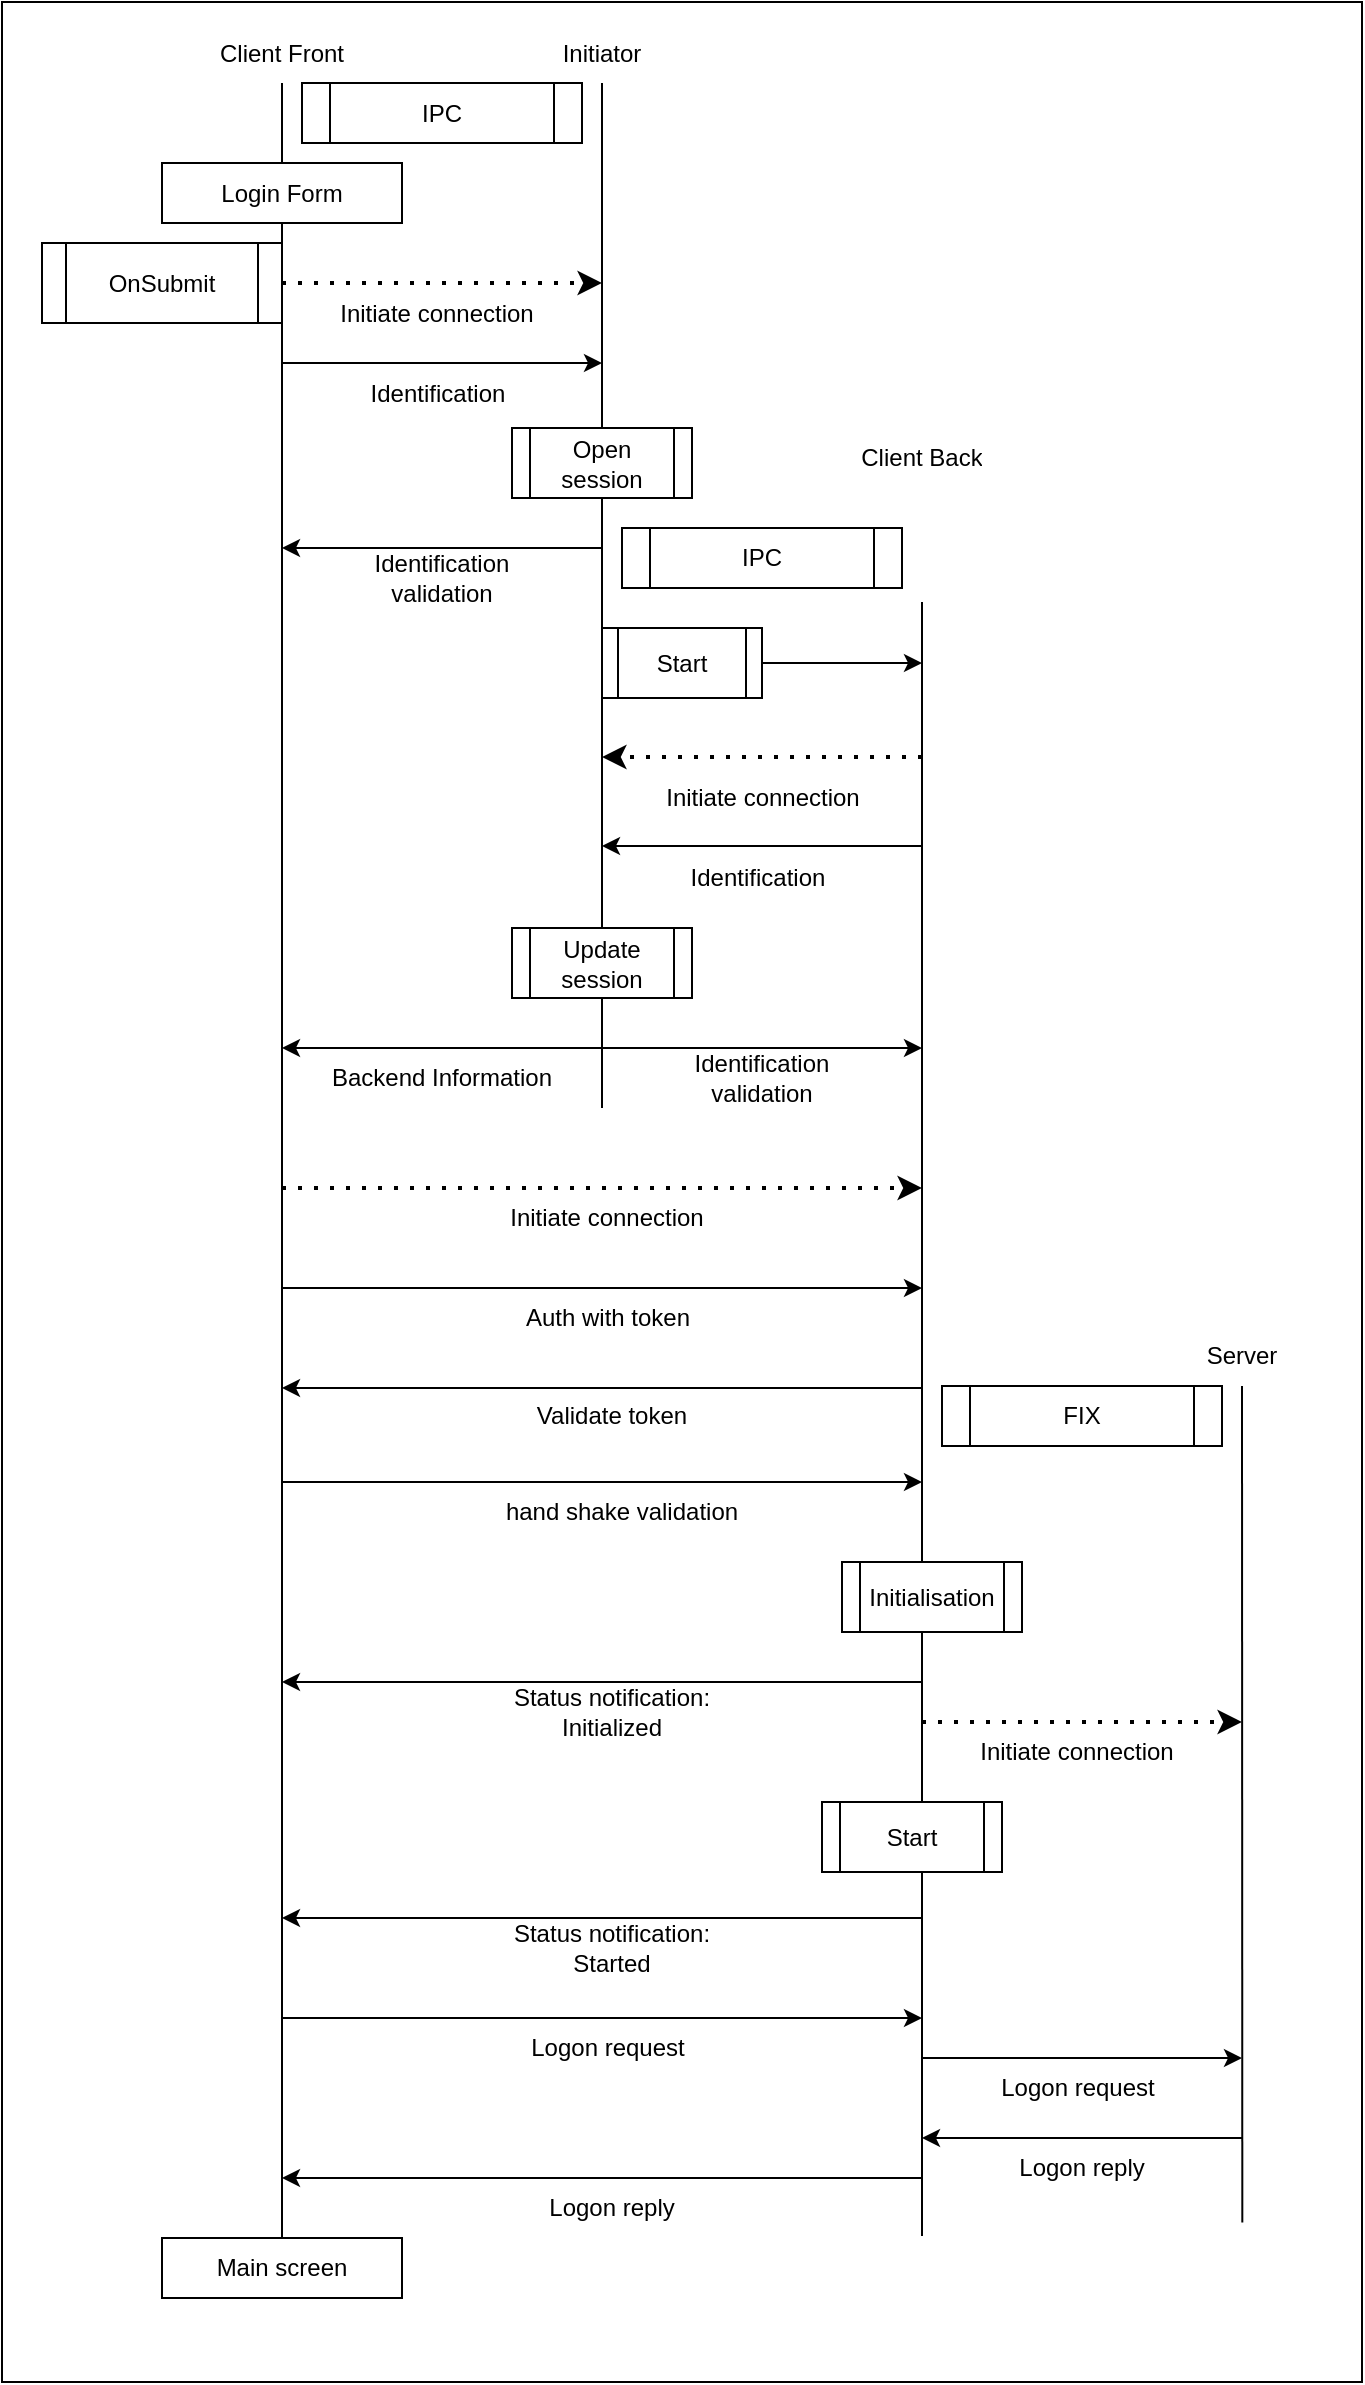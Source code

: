 <mxfile>
    <diagram id="dHrWk9i8Ey09hRomPFAS" name="IPC protocol">
        <mxGraphModel dx="1429" dy="1319" grid="1" gridSize="10" guides="1" tooltips="1" connect="1" arrows="1" fold="1" page="1" pageScale="1" pageWidth="850" pageHeight="1100" math="0" shadow="0">
            <root>
                <mxCell id="0"/>
                <mxCell id="1" parent="0"/>
                <mxCell id="2" value="" style="rounded=0;whiteSpace=wrap;html=1;" parent="1" vertex="1">
                    <mxGeometry x="20" y="30" width="680" height="1190" as="geometry"/>
                </mxCell>
                <mxCell id="94o2zcKxlNABgVV4qbQS-1" value="" style="endArrow=none;html=1;exitX=0.5;exitY=0;exitDx=0;exitDy=0;" parent="1" source="f1iorSQY9qRx5QCruJtu-20" edge="1">
                    <mxGeometry width="50" height="50" relative="1" as="geometry">
                        <mxPoint x="160" y="943" as="sourcePoint"/>
                        <mxPoint x="160" y="70.5" as="targetPoint"/>
                    </mxGeometry>
                </mxCell>
                <mxCell id="94o2zcKxlNABgVV4qbQS-2" value="" style="endArrow=none;html=1;" parent="1" edge="1">
                    <mxGeometry width="50" height="50" relative="1" as="geometry">
                        <mxPoint x="320" y="583" as="sourcePoint"/>
                        <mxPoint x="320" y="70.5" as="targetPoint"/>
                    </mxGeometry>
                </mxCell>
                <mxCell id="94o2zcKxlNABgVV4qbQS-3" value="" style="endArrow=none;html=1;entryX=0.5;entryY=1.333;entryDx=0;entryDy=0;entryPerimeter=0;" parent="1" edge="1">
                    <mxGeometry width="50" height="50" relative="1" as="geometry">
                        <mxPoint x="480" y="1147.01" as="sourcePoint"/>
                        <mxPoint x="480" y="330" as="targetPoint"/>
                    </mxGeometry>
                </mxCell>
                <mxCell id="94o2zcKxlNABgVV4qbQS-4" value="Client Front" style="text;strokeColor=none;fillColor=none;align=center;verticalAlign=middle;spacingLeft=4;spacingRight=4;overflow=hidden;points=[[0,0.5],[1,0.5]];portConstraint=eastwest;rotatable=0;whiteSpace=wrap;html=1;" parent="1" vertex="1">
                    <mxGeometry x="120" y="40.5" width="80" height="30" as="geometry"/>
                </mxCell>
                <mxCell id="94o2zcKxlNABgVV4qbQS-5" value="Initiator" style="text;strokeColor=none;fillColor=none;align=center;verticalAlign=middle;spacingLeft=4;spacingRight=4;overflow=hidden;points=[[0,0.5],[1,0.5]];portConstraint=eastwest;rotatable=0;whiteSpace=wrap;html=1;" parent="1" vertex="1">
                    <mxGeometry x="280" y="40.5" width="80" height="30" as="geometry"/>
                </mxCell>
                <mxCell id="94o2zcKxlNABgVV4qbQS-7" value="IPC" style="shape=process;whiteSpace=wrap;html=1;backgroundOutline=1;" parent="1" vertex="1">
                    <mxGeometry x="330" y="293" width="140" height="30" as="geometry"/>
                </mxCell>
                <mxCell id="94o2zcKxlNABgVV4qbQS-8" value="IPC" style="shape=process;whiteSpace=wrap;html=1;backgroundOutline=1;" parent="1" vertex="1">
                    <mxGeometry x="170" y="70.5" width="140" height="30" as="geometry"/>
                </mxCell>
                <mxCell id="94o2zcKxlNABgVV4qbQS-9" value="Login Form" style="rounded=0;whiteSpace=wrap;html=1;" parent="1" vertex="1">
                    <mxGeometry x="100" y="110.5" width="120" height="30" as="geometry"/>
                </mxCell>
                <mxCell id="94o2zcKxlNABgVV4qbQS-10" value="OnSubmit" style="shape=process;whiteSpace=wrap;html=1;backgroundOutline=1;" parent="1" vertex="1">
                    <mxGeometry x="40" y="150.5" width="120" height="40" as="geometry"/>
                </mxCell>
                <mxCell id="94o2zcKxlNABgVV4qbQS-11" value="" style="endArrow=classic;dashed=1;html=1;dashPattern=1 3;strokeWidth=2;exitX=1;exitY=0.5;exitDx=0;exitDy=0;endFill=1;" parent="1" source="94o2zcKxlNABgVV4qbQS-10" edge="1">
                    <mxGeometry width="50" height="50" relative="1" as="geometry">
                        <mxPoint x="1300" y="30.5" as="sourcePoint"/>
                        <mxPoint x="320" y="170.5" as="targetPoint"/>
                    </mxGeometry>
                </mxCell>
                <mxCell id="94o2zcKxlNABgVV4qbQS-12" value="Initiate connection" style="text;html=1;align=center;verticalAlign=middle;whiteSpace=wrap;rounded=0;" parent="1" vertex="1">
                    <mxGeometry x="185" y="170.5" width="105" height="30" as="geometry"/>
                </mxCell>
                <mxCell id="94o2zcKxlNABgVV4qbQS-20" value="" style="endArrow=classic;html=1;" parent="1" edge="1">
                    <mxGeometry width="50" height="50" relative="1" as="geometry">
                        <mxPoint x="160" y="210.5" as="sourcePoint"/>
                        <mxPoint x="320" y="210.5" as="targetPoint"/>
                    </mxGeometry>
                </mxCell>
                <mxCell id="94o2zcKxlNABgVV4qbQS-21" value="Identification" style="text;html=1;align=center;verticalAlign=middle;whiteSpace=wrap;rounded=0;" parent="1" vertex="1">
                    <mxGeometry x="177.5" y="210.5" width="120" height="30" as="geometry"/>
                </mxCell>
                <mxCell id="94o2zcKxlNABgVV4qbQS-29" value="Open session" style="shape=process;whiteSpace=wrap;html=1;backgroundOutline=1;" parent="1" vertex="1">
                    <mxGeometry x="275" y="243" width="90" height="35" as="geometry"/>
                </mxCell>
                <mxCell id="94o2zcKxlNABgVV4qbQS-30" value="Client Back" style="text;strokeColor=none;fillColor=none;align=center;verticalAlign=middle;spacingLeft=4;spacingRight=4;overflow=hidden;points=[[0,0.5],[1,0.5]];portConstraint=eastwest;rotatable=0;whiteSpace=wrap;html=1;" parent="1" vertex="1">
                    <mxGeometry x="440" y="243" width="80" height="30" as="geometry"/>
                </mxCell>
                <mxCell id="94o2zcKxlNABgVV4qbQS-33" value="" style="endArrow=classic;dashed=1;html=1;dashPattern=1 3;strokeWidth=2;exitX=1;exitY=0.5;exitDx=0;exitDy=0;endFill=1;" parent="1" edge="1">
                    <mxGeometry width="50" height="50" relative="1" as="geometry">
                        <mxPoint x="480" y="407.5" as="sourcePoint"/>
                        <mxPoint x="320" y="407.5" as="targetPoint"/>
                    </mxGeometry>
                </mxCell>
                <mxCell id="94o2zcKxlNABgVV4qbQS-34" value="Initiate connection" style="text;html=1;align=center;verticalAlign=middle;whiteSpace=wrap;rounded=0;" parent="1" vertex="1">
                    <mxGeometry x="347.5" y="413" width="105" height="30" as="geometry"/>
                </mxCell>
                <mxCell id="94o2zcKxlNABgVV4qbQS-35" value="" style="endArrow=classic;html=1;" parent="1" edge="1">
                    <mxGeometry width="50" height="50" relative="1" as="geometry">
                        <mxPoint x="480" y="452" as="sourcePoint"/>
                        <mxPoint x="320" y="452" as="targetPoint"/>
                    </mxGeometry>
                </mxCell>
                <mxCell id="94o2zcKxlNABgVV4qbQS-36" value="Identification" style="text;html=1;align=center;verticalAlign=middle;whiteSpace=wrap;rounded=0;" parent="1" vertex="1">
                    <mxGeometry x="337.5" y="453" width="120" height="30" as="geometry"/>
                </mxCell>
                <mxCell id="94o2zcKxlNABgVV4qbQS-38" value="Update session" style="shape=process;whiteSpace=wrap;html=1;backgroundOutline=1;" parent="1" vertex="1">
                    <mxGeometry x="275" y="493" width="90" height="35" as="geometry"/>
                </mxCell>
                <mxCell id="94o2zcKxlNABgVV4qbQS-40" value="" style="endArrow=classic;html=1;" parent="1" edge="1">
                    <mxGeometry width="50" height="50" relative="1" as="geometry">
                        <mxPoint x="320" y="553" as="sourcePoint"/>
                        <mxPoint x="480" y="553" as="targetPoint"/>
                    </mxGeometry>
                </mxCell>
                <mxCell id="94o2zcKxlNABgVV4qbQS-41" value="Identification validation" style="text;html=1;align=center;verticalAlign=middle;whiteSpace=wrap;rounded=0;" parent="1" vertex="1">
                    <mxGeometry x="340" y="553" width="120" height="30" as="geometry"/>
                </mxCell>
                <mxCell id="94o2zcKxlNABgVV4qbQS-42" value="" style="endArrow=classic;html=1;" parent="1" edge="1">
                    <mxGeometry width="50" height="50" relative="1" as="geometry">
                        <mxPoint x="320" y="303" as="sourcePoint"/>
                        <mxPoint x="160" y="303" as="targetPoint"/>
                    </mxGeometry>
                </mxCell>
                <mxCell id="94o2zcKxlNABgVV4qbQS-43" value="Identification validation" style="text;html=1;align=center;verticalAlign=middle;whiteSpace=wrap;rounded=0;" parent="1" vertex="1">
                    <mxGeometry x="180" y="303" width="120" height="30" as="geometry"/>
                </mxCell>
                <mxCell id="94o2zcKxlNABgVV4qbQS-55" value="" style="endArrow=classic;html=1;" parent="1" edge="1">
                    <mxGeometry width="50" height="50" relative="1" as="geometry">
                        <mxPoint x="320" y="553" as="sourcePoint"/>
                        <mxPoint x="160" y="553" as="targetPoint"/>
                    </mxGeometry>
                </mxCell>
                <mxCell id="94o2zcKxlNABgVV4qbQS-56" value="Backend Information" style="text;html=1;align=center;verticalAlign=middle;whiteSpace=wrap;rounded=0;" parent="1" vertex="1">
                    <mxGeometry x="180" y="553" width="120" height="30" as="geometry"/>
                </mxCell>
                <mxCell id="94o2zcKxlNABgVV4qbQS-78" style="edgeStyle=none;html=1;" parent="1" source="94o2zcKxlNABgVV4qbQS-77" edge="1">
                    <mxGeometry relative="1" as="geometry">
                        <mxPoint x="480" y="360.5" as="targetPoint"/>
                    </mxGeometry>
                </mxCell>
                <mxCell id="94o2zcKxlNABgVV4qbQS-77" value="Start" style="shape=process;whiteSpace=wrap;html=1;backgroundOutline=1;" parent="1" vertex="1">
                    <mxGeometry x="320" y="343" width="80" height="35" as="geometry"/>
                </mxCell>
                <mxCell id="f1iorSQY9qRx5QCruJtu-1" value="" style="endArrow=classic;html=1;" parent="1" edge="1">
                    <mxGeometry width="50" height="50" relative="1" as="geometry">
                        <mxPoint x="480" y="870" as="sourcePoint"/>
                        <mxPoint x="160" y="870" as="targetPoint"/>
                    </mxGeometry>
                </mxCell>
                <mxCell id="f1iorSQY9qRx5QCruJtu-2" value="Status notification:&lt;div&gt;Initialized&lt;/div&gt;" style="text;html=1;align=center;verticalAlign=middle;whiteSpace=wrap;rounded=0;" parent="1" vertex="1">
                    <mxGeometry x="265" y="870" width="120" height="30" as="geometry"/>
                </mxCell>
                <mxCell id="f1iorSQY9qRx5QCruJtu-5" value="Initialisation" style="shape=process;whiteSpace=wrap;html=1;backgroundOutline=1;" parent="1" vertex="1">
                    <mxGeometry x="440" y="810" width="90" height="35" as="geometry"/>
                </mxCell>
                <mxCell id="f1iorSQY9qRx5QCruJtu-6" value="Server" style="text;strokeColor=none;fillColor=none;align=center;verticalAlign=middle;spacingLeft=4;spacingRight=4;overflow=hidden;points=[[0,0.5],[1,0.5]];portConstraint=eastwest;rotatable=0;whiteSpace=wrap;html=1;" parent="1" vertex="1">
                    <mxGeometry x="600" y="692" width="80" height="30" as="geometry"/>
                </mxCell>
                <mxCell id="f1iorSQY9qRx5QCruJtu-7" value="" style="endArrow=none;html=1;exitX=0.912;exitY=0.933;exitDx=0;exitDy=0;exitPerimeter=0;" parent="1" edge="1" source="2">
                    <mxGeometry width="50" height="50" relative="1" as="geometry">
                        <mxPoint x="640" y="1052" as="sourcePoint"/>
                        <mxPoint x="640" y="722" as="targetPoint"/>
                    </mxGeometry>
                </mxCell>
                <mxCell id="f1iorSQY9qRx5QCruJtu-8" value="FIX" style="shape=process;whiteSpace=wrap;html=1;backgroundOutline=1;" parent="1" vertex="1">
                    <mxGeometry x="490" y="722" width="140" height="30" as="geometry"/>
                </mxCell>
                <mxCell id="f1iorSQY9qRx5QCruJtu-9" value="" style="endArrow=classic;dashed=1;html=1;dashPattern=1 3;strokeWidth=2;exitX=1;exitY=0.5;exitDx=0;exitDy=0;endFill=1;" parent="1" edge="1">
                    <mxGeometry width="50" height="50" relative="1" as="geometry">
                        <mxPoint x="480" y="890" as="sourcePoint"/>
                        <mxPoint x="640" y="890" as="targetPoint"/>
                    </mxGeometry>
                </mxCell>
                <mxCell id="f1iorSQY9qRx5QCruJtu-10" value="Initiate connection" style="text;html=1;align=center;verticalAlign=middle;whiteSpace=wrap;rounded=0;" parent="1" vertex="1">
                    <mxGeometry x="505" y="890" width="105" height="30" as="geometry"/>
                </mxCell>
                <mxCell id="f1iorSQY9qRx5QCruJtu-11" value="" style="endArrow=classic;html=1;" parent="1" edge="1">
                    <mxGeometry width="50" height="50" relative="1" as="geometry">
                        <mxPoint x="160" y="1038" as="sourcePoint"/>
                        <mxPoint x="480" y="1038" as="targetPoint"/>
                    </mxGeometry>
                </mxCell>
                <mxCell id="f1iorSQY9qRx5QCruJtu-12" value="Logon request" style="text;html=1;align=center;verticalAlign=middle;whiteSpace=wrap;rounded=0;" parent="1" vertex="1">
                    <mxGeometry x="262.5" y="1038" width="120" height="30" as="geometry"/>
                </mxCell>
                <mxCell id="f1iorSQY9qRx5QCruJtu-13" value="" style="endArrow=classic;html=1;" parent="1" edge="1">
                    <mxGeometry width="50" height="50" relative="1" as="geometry">
                        <mxPoint x="480" y="1058" as="sourcePoint"/>
                        <mxPoint x="640" y="1058" as="targetPoint"/>
                    </mxGeometry>
                </mxCell>
                <mxCell id="f1iorSQY9qRx5QCruJtu-14" value="Logon request" style="text;html=1;align=center;verticalAlign=middle;whiteSpace=wrap;rounded=0;" parent="1" vertex="1">
                    <mxGeometry x="497.5" y="1058" width="120" height="30" as="geometry"/>
                </mxCell>
                <mxCell id="f1iorSQY9qRx5QCruJtu-15" value="" style="endArrow=classic;html=1;" parent="1" edge="1">
                    <mxGeometry width="50" height="50" relative="1" as="geometry">
                        <mxPoint x="640" y="1098" as="sourcePoint"/>
                        <mxPoint x="480" y="1098" as="targetPoint"/>
                    </mxGeometry>
                </mxCell>
                <mxCell id="f1iorSQY9qRx5QCruJtu-16" value="Logon reply" style="text;html=1;align=center;verticalAlign=middle;whiteSpace=wrap;rounded=0;" parent="1" vertex="1">
                    <mxGeometry x="500" y="1098" width="120" height="30" as="geometry"/>
                </mxCell>
                <mxCell id="f1iorSQY9qRx5QCruJtu-17" value="" style="endArrow=classic;html=1;" parent="1" edge="1">
                    <mxGeometry width="50" height="50" relative="1" as="geometry">
                        <mxPoint x="480" y="1118" as="sourcePoint"/>
                        <mxPoint x="160" y="1118" as="targetPoint"/>
                    </mxGeometry>
                </mxCell>
                <mxCell id="f1iorSQY9qRx5QCruJtu-18" value="Logon reply" style="text;html=1;align=center;verticalAlign=middle;whiteSpace=wrap;rounded=0;" parent="1" vertex="1">
                    <mxGeometry x="265" y="1118" width="120" height="30" as="geometry"/>
                </mxCell>
                <mxCell id="f1iorSQY9qRx5QCruJtu-19" value="Start" style="shape=process;whiteSpace=wrap;html=1;backgroundOutline=1;" parent="1" vertex="1">
                    <mxGeometry x="430" y="930" width="90" height="35" as="geometry"/>
                </mxCell>
                <mxCell id="f1iorSQY9qRx5QCruJtu-20" value="Main screen" style="rounded=0;whiteSpace=wrap;html=1;" parent="1" vertex="1">
                    <mxGeometry x="100" y="1148" width="120" height="30" as="geometry"/>
                </mxCell>
                <mxCell id="f1iorSQY9qRx5QCruJtu-21" value="" style="endArrow=classic;html=1;" parent="1" edge="1">
                    <mxGeometry width="50" height="50" relative="1" as="geometry">
                        <mxPoint x="160" y="673" as="sourcePoint"/>
                        <mxPoint x="480" y="673" as="targetPoint"/>
                    </mxGeometry>
                </mxCell>
                <mxCell id="f1iorSQY9qRx5QCruJtu-22" value="Auth with token" style="text;html=1;align=center;verticalAlign=middle;whiteSpace=wrap;rounded=0;" parent="1" vertex="1">
                    <mxGeometry x="262.5" y="673" width="120" height="30" as="geometry"/>
                </mxCell>
                <mxCell id="f1iorSQY9qRx5QCruJtu-23" value="" style="endArrow=classic;html=1;" parent="1" edge="1">
                    <mxGeometry width="50" height="50" relative="1" as="geometry">
                        <mxPoint x="480" y="723" as="sourcePoint"/>
                        <mxPoint x="160" y="723" as="targetPoint"/>
                    </mxGeometry>
                </mxCell>
                <mxCell id="f1iorSQY9qRx5QCruJtu-24" value="Validate token" style="text;html=1;align=center;verticalAlign=middle;whiteSpace=wrap;rounded=0;" parent="1" vertex="1">
                    <mxGeometry x="265" y="722" width="120" height="30" as="geometry"/>
                </mxCell>
                <mxCell id="f1iorSQY9qRx5QCruJtu-29" value="" style="endArrow=classic;dashed=1;html=1;dashPattern=1 3;strokeWidth=2;endFill=1;" parent="1" edge="1">
                    <mxGeometry width="50" height="50" relative="1" as="geometry">
                        <mxPoint x="160" y="623" as="sourcePoint"/>
                        <mxPoint x="480" y="623" as="targetPoint"/>
                    </mxGeometry>
                </mxCell>
                <mxCell id="f1iorSQY9qRx5QCruJtu-30" value="Initiate connection" style="text;html=1;align=center;verticalAlign=middle;whiteSpace=wrap;rounded=0;" parent="1" vertex="1">
                    <mxGeometry x="270" y="623" width="105" height="30" as="geometry"/>
                </mxCell>
                <mxCell id="fH5hKHijHATc2wLeudCk-3" value="Status notification:&lt;div&gt;Started&lt;/div&gt;" style="text;html=1;align=center;verticalAlign=middle;whiteSpace=wrap;rounded=0;" parent="1" vertex="1">
                    <mxGeometry x="265" y="988" width="120" height="30" as="geometry"/>
                </mxCell>
                <mxCell id="fH5hKHijHATc2wLeudCk-4" value="" style="endArrow=classic;html=1;" parent="1" edge="1">
                    <mxGeometry width="50" height="50" relative="1" as="geometry">
                        <mxPoint x="480" y="988" as="sourcePoint"/>
                        <mxPoint x="160" y="988" as="targetPoint"/>
                    </mxGeometry>
                </mxCell>
                <mxCell id="3" value="" style="endArrow=classic;html=1;" edge="1" parent="1">
                    <mxGeometry width="50" height="50" relative="1" as="geometry">
                        <mxPoint x="160" y="770" as="sourcePoint"/>
                        <mxPoint x="480" y="770" as="targetPoint"/>
                    </mxGeometry>
                </mxCell>
                <mxCell id="4" value="hand shake validation" style="text;html=1;align=center;verticalAlign=middle;whiteSpace=wrap;rounded=0;" vertex="1" parent="1">
                    <mxGeometry x="270" y="770" width="120" height="30" as="geometry"/>
                </mxCell>
            </root>
        </mxGraphModel>
    </diagram>
    <diagram name="Server Archi" id="QliAs5bY7yh-iNKk149F">
        <mxGraphModel dx="2813" dy="1168" grid="1" gridSize="10" guides="1" tooltips="1" connect="1" arrows="1" fold="1" page="1" pageScale="1" pageWidth="827" pageHeight="1169" math="0" shadow="0">
            <root>
                <mxCell id="0"/>
                <mxCell id="1" parent="0"/>
                <mxCell id="2" value="Header Validation" style="rounded=0;whiteSpace=wrap;html=1;" parent="1" vertex="1">
                    <mxGeometry x="40" y="90" width="110" height="40" as="geometry"/>
                </mxCell>
                <mxCell id="8" style="edgeStyle=none;html=1;entryX=0;entryY=0.5;entryDx=0;entryDy=0;" parent="1" source="3" target="5" edge="1">
                    <mxGeometry relative="1" as="geometry">
                        <Array as="points">
                            <mxPoint x="230" y="180"/>
                        </Array>
                    </mxGeometry>
                </mxCell>
                <mxCell id="9" style="edgeStyle=none;html=1;entryX=0;entryY=0.5;entryDx=0;entryDy=0;" parent="1" source="3" target="6" edge="1">
                    <mxGeometry relative="1" as="geometry">
                        <Array as="points">
                            <mxPoint x="230" y="240"/>
                        </Array>
                    </mxGeometry>
                </mxCell>
                <mxCell id="10" style="edgeStyle=none;html=1;entryX=0;entryY=0.5;entryDx=0;entryDy=0;" parent="1" source="3" target="7" edge="1">
                    <mxGeometry relative="1" as="geometry">
                        <Array as="points">
                            <mxPoint x="230" y="300"/>
                        </Array>
                    </mxGeometry>
                </mxCell>
                <mxCell id="G_Knx-NLv3dCNZYhGPDR-38" style="edgeStyle=none;html=1;entryX=0;entryY=0.5;entryDx=0;entryDy=0;" edge="1" parent="1" source="3" target="G_Knx-NLv3dCNZYhGPDR-36">
                    <mxGeometry relative="1" as="geometry"/>
                </mxCell>
                <mxCell id="3" value="Router" style="rounded=0;whiteSpace=wrap;html=1;" parent="1" vertex="1">
                    <mxGeometry x="190" y="90" width="80" height="40" as="geometry"/>
                </mxCell>
                <mxCell id="4" style="edgeStyle=none;html=1;entryX=0;entryY=0.5;entryDx=0;entryDy=0;" parent="1" source="2" target="3" edge="1">
                    <mxGeometry relative="1" as="geometry"/>
                </mxCell>
                <mxCell id="29" style="edgeStyle=none;html=1;entryX=0.5;entryY=0;entryDx=0;entryDy=0;" parent="1" source="5" target="27" edge="1">
                    <mxGeometry relative="1" as="geometry">
                        <Array as="points">
                            <mxPoint x="380" y="180"/>
                            <mxPoint x="380" y="400"/>
                            <mxPoint x="480" y="400"/>
                        </Array>
                    </mxGeometry>
                </mxCell>
                <mxCell id="5" value="Login" style="rounded=0;whiteSpace=wrap;html=1;" parent="1" vertex="1">
                    <mxGeometry x="270" y="160" width="80" height="40" as="geometry"/>
                </mxCell>
                <mxCell id="31" style="edgeStyle=none;html=1;entryX=0.5;entryY=0;entryDx=0;entryDy=0;" parent="1" source="6" target="27" edge="1">
                    <mxGeometry relative="1" as="geometry">
                        <Array as="points">
                            <mxPoint x="380" y="240"/>
                            <mxPoint x="380" y="400"/>
                            <mxPoint x="480" y="400"/>
                        </Array>
                    </mxGeometry>
                </mxCell>
                <mxCell id="6" value="Logout" style="rounded=0;whiteSpace=wrap;html=1;" parent="1" vertex="1">
                    <mxGeometry x="270" y="220" width="80" height="40" as="geometry"/>
                </mxCell>
                <mxCell id="30" style="edgeStyle=none;html=1;entryX=0.5;entryY=0;entryDx=0;entryDy=0;" parent="1" source="7" target="27" edge="1">
                    <mxGeometry relative="1" as="geometry">
                        <Array as="points">
                            <mxPoint x="380" y="300"/>
                            <mxPoint x="380" y="400"/>
                            <mxPoint x="480" y="400"/>
                        </Array>
                    </mxGeometry>
                </mxCell>
                <mxCell id="7" value="HeartBeat / TestRequest" style="rounded=0;whiteSpace=wrap;html=1;" parent="1" vertex="1">
                    <mxGeometry x="270" y="280" width="80" height="40" as="geometry"/>
                </mxCell>
                <mxCell id="32" style="edgeStyle=none;html=1;entryX=0.5;entryY=0;entryDx=0;entryDy=0;" parent="1" source="11" target="27" edge="1">
                    <mxGeometry relative="1" as="geometry">
                        <Array as="points">
                            <mxPoint x="380" y="345"/>
                            <mxPoint x="380" y="400"/>
                            <mxPoint x="480" y="400"/>
                        </Array>
                    </mxGeometry>
                </mxCell>
                <mxCell id="11" value="HeartBeat&lt;div&gt;Sender&lt;/div&gt;" style="shape=document;whiteSpace=wrap;html=1;boundedLbl=1;" parent="1" vertex="1">
                    <mxGeometry x="270" y="320" width="80" height="50" as="geometry"/>
                </mxCell>
                <mxCell id="13" value="Market Container" style="swimlane;whiteSpace=wrap;html=1;" parent="1" vertex="1">
                    <mxGeometry x="414" y="40" width="310" height="210" as="geometry"/>
                </mxCell>
                <mxCell id="22" style="edgeStyle=none;html=1;entryX=0;entryY=0.5;entryDx=0;entryDy=0;" parent="13" target="16" edge="1">
                    <mxGeometry relative="1" as="geometry">
                        <mxPoint x="109" y="70" as="sourcePoint"/>
                    </mxGeometry>
                </mxCell>
                <mxCell id="17" value="OB Event" style="rounded=0;whiteSpace=wrap;html=1;" parent="13" vertex="1">
                    <mxGeometry x="170" y="140" width="80" height="40" as="geometry"/>
                </mxCell>
                <mxCell id="20" style="edgeStyle=none;html=1;entryX=0.5;entryY=0;entryDx=0;entryDy=0;" parent="13" source="19" target="17" edge="1">
                    <mxGeometry relative="1" as="geometry"/>
                </mxCell>
                <mxCell id="19" value="OrderBook" style="shape=cylinder3;whiteSpace=wrap;html=1;boundedLbl=1;backgroundOutline=1;size=15;" parent="13" vertex="1">
                    <mxGeometry x="180" y="30" width="60" height="80" as="geometry"/>
                </mxCell>
                <mxCell id="16" value="OB Action" style="rounded=0;whiteSpace=wrap;html=1;" parent="13" vertex="1">
                    <mxGeometry x="50" y="50" width="80" height="40" as="geometry"/>
                </mxCell>
                <mxCell id="G_Knx-NLv3dCNZYhGPDR-39" style="edgeStyle=none;html=1;exitX=1;exitY=0.5;exitDx=0;exitDy=0;entryX=1;entryY=0.25;entryDx=0;entryDy=0;" edge="1" parent="13" source="16" target="16">
                    <mxGeometry relative="1" as="geometry"/>
                </mxCell>
                <mxCell id="21" style="edgeStyle=none;html=1;entryX=0;entryY=0.5;entryDx=0;entryDy=0;entryPerimeter=0;" parent="13" source="16" target="19" edge="1">
                    <mxGeometry relative="1" as="geometry"/>
                </mxCell>
                <mxCell id="27" value="TCP Output" style="rounded=0;whiteSpace=wrap;html=1;" parent="1" vertex="1">
                    <mxGeometry x="440" y="420" width="80" height="40" as="geometry"/>
                </mxCell>
                <mxCell id="34" style="edgeStyle=none;html=1;exitX=0.537;exitY=0.98;exitDx=0;exitDy=0;exitPerimeter=0;" parent="1" source="17" edge="1">
                    <mxGeometry relative="1" as="geometry">
                        <mxPoint x="480" y="420" as="targetPoint"/>
                        <Array as="points">
                            <mxPoint x="627" y="400"/>
                            <mxPoint x="480" y="400"/>
                        </Array>
                    </mxGeometry>
                </mxCell>
                <mxCell id="G_Knx-NLv3dCNZYhGPDR-35" style="edgeStyle=none;html=1;" edge="1" parent="1" source="G_Knx-NLv3dCNZYhGPDR-34" target="2">
                    <mxGeometry relative="1" as="geometry"/>
                </mxCell>
                <mxCell id="G_Knx-NLv3dCNZYhGPDR-34" value="TcpInpuNetwork" style="rounded=0;whiteSpace=wrap;html=1;" vertex="1" parent="1">
                    <mxGeometry x="40" y="10" width="110" height="40" as="geometry"/>
                </mxCell>
                <mxCell id="G_Knx-NLv3dCNZYhGPDR-40" style="edgeStyle=none;html=1;" edge="1" parent="1" source="G_Knx-NLv3dCNZYhGPDR-36" target="16">
                    <mxGeometry relative="1" as="geometry"/>
                </mxCell>
                <mxCell id="G_Knx-NLv3dCNZYhGPDR-36" value="Redirect to Market" style="rounded=0;whiteSpace=wrap;html=1;" vertex="1" parent="1">
                    <mxGeometry x="310" y="90" width="80" height="40" as="geometry"/>
                </mxCell>
            </root>
        </mxGraphModel>
    </diagram>
    <diagram id="FxYHZyQ7bRuk4HLrvgIp" name="Cleint Archi">
        <mxGraphModel dx="2813" dy="1168" grid="1" gridSize="10" guides="1" tooltips="1" connect="1" arrows="1" fold="1" page="1" pageScale="1" pageWidth="850" pageHeight="1100" math="0" shadow="0">
            <root>
                <mxCell id="0"/>
                <mxCell id="1" parent="0"/>
            </root>
        </mxGraphModel>
    </diagram>
</mxfile>